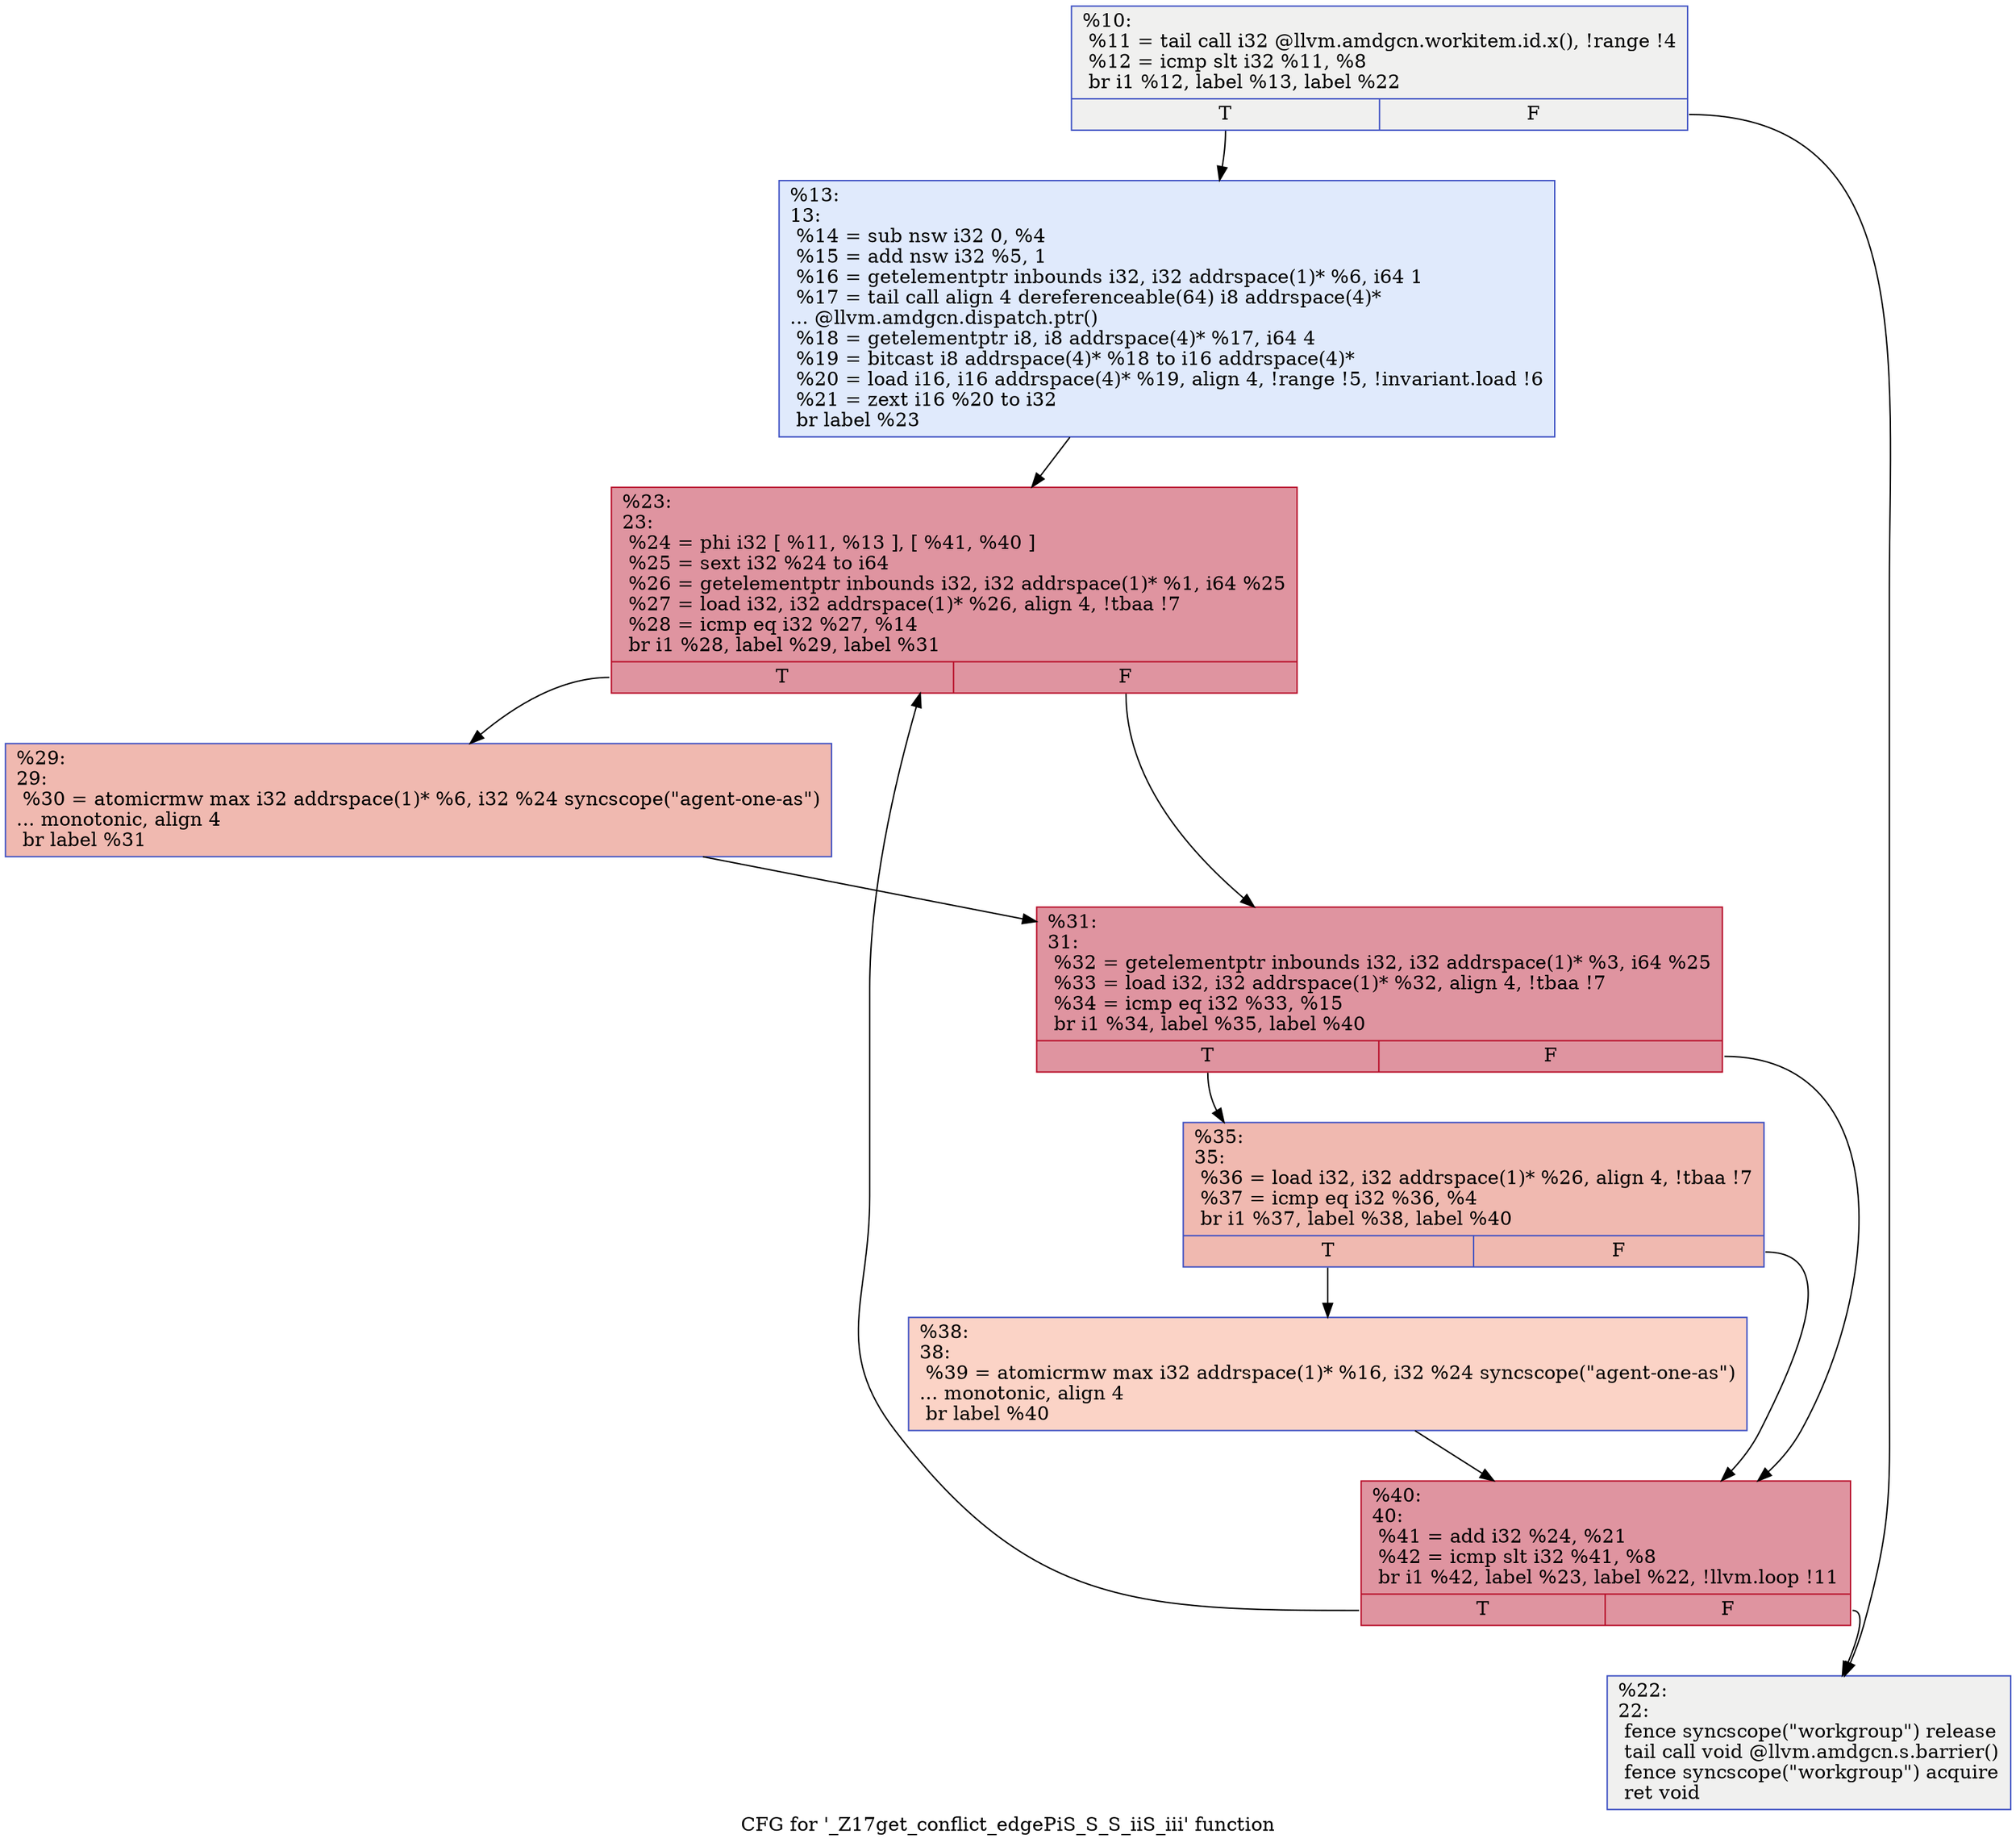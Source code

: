 digraph "CFG for '_Z17get_conflict_edgePiS_S_S_iiS_iii' function" {
	label="CFG for '_Z17get_conflict_edgePiS_S_S_iiS_iii' function";

	Node0x5df2b40 [shape=record,color="#3d50c3ff", style=filled, fillcolor="#dedcdb70",label="{%10:\l  %11 = tail call i32 @llvm.amdgcn.workitem.id.x(), !range !4\l  %12 = icmp slt i32 %11, %8\l  br i1 %12, label %13, label %22\l|{<s0>T|<s1>F}}"];
	Node0x5df2b40:s0 -> Node0x5df2a20;
	Node0x5df2b40:s1 -> Node0x5df4560;
	Node0x5df2a20 [shape=record,color="#3d50c3ff", style=filled, fillcolor="#b9d0f970",label="{%13:\l13:                                               \l  %14 = sub nsw i32 0, %4\l  %15 = add nsw i32 %5, 1\l  %16 = getelementptr inbounds i32, i32 addrspace(1)* %6, i64 1\l  %17 = tail call align 4 dereferenceable(64) i8 addrspace(4)*\l... @llvm.amdgcn.dispatch.ptr()\l  %18 = getelementptr i8, i8 addrspace(4)* %17, i64 4\l  %19 = bitcast i8 addrspace(4)* %18 to i16 addrspace(4)*\l  %20 = load i16, i16 addrspace(4)* %19, align 4, !range !5, !invariant.load !6\l  %21 = zext i16 %20 to i32\l  br label %23\l}"];
	Node0x5df2a20 -> Node0x5df56d0;
	Node0x5df4560 [shape=record,color="#3d50c3ff", style=filled, fillcolor="#dedcdb70",label="{%22:\l22:                                               \l  fence syncscope(\"workgroup\") release\l  tail call void @llvm.amdgcn.s.barrier()\l  fence syncscope(\"workgroup\") acquire\l  ret void\l}"];
	Node0x5df56d0 [shape=record,color="#b70d28ff", style=filled, fillcolor="#b70d2870",label="{%23:\l23:                                               \l  %24 = phi i32 [ %11, %13 ], [ %41, %40 ]\l  %25 = sext i32 %24 to i64\l  %26 = getelementptr inbounds i32, i32 addrspace(1)* %1, i64 %25\l  %27 = load i32, i32 addrspace(1)* %26, align 4, !tbaa !7\l  %28 = icmp eq i32 %27, %14\l  br i1 %28, label %29, label %31\l|{<s0>T|<s1>F}}"];
	Node0x5df56d0:s0 -> Node0x5df5f80;
	Node0x5df56d0:s1 -> Node0x5df6010;
	Node0x5df5f80 [shape=record,color="#3d50c3ff", style=filled, fillcolor="#de614d70",label="{%29:\l29:                                               \l  %30 = atomicrmw max i32 addrspace(1)* %6, i32 %24 syncscope(\"agent-one-as\")\l... monotonic, align 4\l  br label %31\l}"];
	Node0x5df5f80 -> Node0x5df6010;
	Node0x5df6010 [shape=record,color="#b70d28ff", style=filled, fillcolor="#b70d2870",label="{%31:\l31:                                               \l  %32 = getelementptr inbounds i32, i32 addrspace(1)* %3, i64 %25\l  %33 = load i32, i32 addrspace(1)* %32, align 4, !tbaa !7\l  %34 = icmp eq i32 %33, %15\l  br i1 %34, label %35, label %40\l|{<s0>T|<s1>F}}"];
	Node0x5df6010:s0 -> Node0x5df6b10;
	Node0x5df6010:s1 -> Node0x5df5ac0;
	Node0x5df6b10 [shape=record,color="#3d50c3ff", style=filled, fillcolor="#de614d70",label="{%35:\l35:                                               \l  %36 = load i32, i32 addrspace(1)* %26, align 4, !tbaa !7\l  %37 = icmp eq i32 %36, %4\l  br i1 %37, label %38, label %40\l|{<s0>T|<s1>F}}"];
	Node0x5df6b10:s0 -> Node0x5df6d10;
	Node0x5df6b10:s1 -> Node0x5df5ac0;
	Node0x5df6d10 [shape=record,color="#3d50c3ff", style=filled, fillcolor="#f59c7d70",label="{%38:\l38:                                               \l  %39 = atomicrmw max i32 addrspace(1)* %16, i32 %24 syncscope(\"agent-one-as\")\l... monotonic, align 4\l  br label %40\l}"];
	Node0x5df6d10 -> Node0x5df5ac0;
	Node0x5df5ac0 [shape=record,color="#b70d28ff", style=filled, fillcolor="#b70d2870",label="{%40:\l40:                                               \l  %41 = add i32 %24, %21\l  %42 = icmp slt i32 %41, %8\l  br i1 %42, label %23, label %22, !llvm.loop !11\l|{<s0>T|<s1>F}}"];
	Node0x5df5ac0:s0 -> Node0x5df56d0;
	Node0x5df5ac0:s1 -> Node0x5df4560;
}
